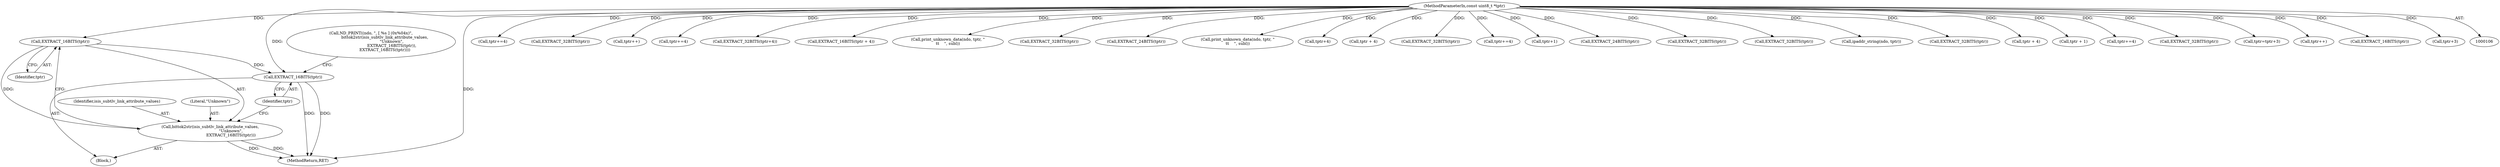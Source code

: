 digraph "0_tcpdump_5d0d76e88ee2d3236d7e032589d6f1d4ec5f7b1e@pointer" {
"1000344" [label="(Call,EXTRACT_16BITS(tptr))"];
"1000108" [label="(MethodParameterIn,const uint8_t *tptr)"];
"1000341" [label="(Call,bittok2str(isis_subtlv_link_attribute_values,\n                                 \"Unknown\",\n                                 EXTRACT_16BITS(tptr)))"];
"1000346" [label="(Call,EXTRACT_16BITS(tptr))"];
"1000439" [label="(Call,tptr+=4)"];
"1000462" [label="(Call,EXTRACT_32BITS(tptr))"];
"1000342" [label="(Identifier,isis_subtlv_link_attribute_values)"];
"1000343" [label="(Literal,\"Unknown\")"];
"1000396" [label="(Call,tptr++)"];
"1000480" [label="(Call,tptr+=4)"];
"1000340" [label="(Block,)"];
"1000163" [label="(Call,EXTRACT_32BITS(tptr+4))"];
"1000601" [label="(MethodReturn,RET)"];
"1000344" [label="(Call,EXTRACT_16BITS(tptr))"];
"1000524" [label="(Call,EXTRACT_16BITS(tptr + 4))"];
"1000577" [label="(Call,print_unknown_data(ndo, tptr, \"\n\t\t    \", subl))"];
"1000347" [label="(Identifier,tptr)"];
"1000294" [label="(Call,EXTRACT_32BITS(tptr))"];
"1000326" [label="(Call,EXTRACT_24BITS(tptr))"];
"1000588" [label="(Call,print_unknown_data(ndo, tptr, \"\n\t\t    \", subl))"];
"1000164" [label="(Call,tptr+4)"];
"1000345" [label="(Identifier,tptr)"];
"1000525" [label="(Call,tptr + 4)"];
"1000152" [label="(Call,EXTRACT_32BITS(tptr))"];
"1000248" [label="(Call,tptr+=4)"];
"1000367" [label="(Call,tptr+1)"];
"1000382" [label="(Call,EXTRACT_24BITS(tptr))"];
"1000230" [label="(Call,EXTRACT_32BITS(tptr))"];
"1000538" [label="(Call,EXTRACT_32BITS(tptr))"];
"1000180" [label="(Call,ipaddr_string(ndo, tptr))"];
"1000501" [label="(Call,EXTRACT_32BITS(tptr))"];
"1000335" [label="(Call,ND_PRINT((ndo, \", [ %s ] (0x%04x)\",\n                      bittok2str(isis_subtlv_link_attribute_values,\n                                 \"Unknown\",\n                                 EXTRACT_16BITS(tptr)),\n                      EXTRACT_16BITS(tptr))))"];
"1000341" [label="(Call,bittok2str(isis_subtlv_link_attribute_values,\n                                 \"Unknown\",\n                                 EXTRACT_16BITS(tptr)))"];
"1000108" [label="(MethodParameterIn,const uint8_t *tptr)"];
"1000565" [label="(Call,tptr + 4)"];
"1000436" [label="(Call,tptr + 1)"];
"1000312" [label="(Call,tptr+=4)"];
"1000195" [label="(Call,EXTRACT_32BITS(tptr))"];
"1000384" [label="(Call,tptr=tptr+3)"];
"1000274" [label="(Call,tptr++)"];
"1000346" [label="(Call,EXTRACT_16BITS(tptr))"];
"1000403" [label="(Call,EXTRACT_16BITS(tptr))"];
"1000386" [label="(Call,tptr+3)"];
"1000344" -> "1000341"  [label="AST: "];
"1000344" -> "1000345"  [label="CFG: "];
"1000345" -> "1000344"  [label="AST: "];
"1000341" -> "1000344"  [label="CFG: "];
"1000344" -> "1000341"  [label="DDG: "];
"1000108" -> "1000344"  [label="DDG: "];
"1000344" -> "1000346"  [label="DDG: "];
"1000108" -> "1000106"  [label="AST: "];
"1000108" -> "1000601"  [label="DDG: "];
"1000108" -> "1000152"  [label="DDG: "];
"1000108" -> "1000163"  [label="DDG: "];
"1000108" -> "1000164"  [label="DDG: "];
"1000108" -> "1000180"  [label="DDG: "];
"1000108" -> "1000195"  [label="DDG: "];
"1000108" -> "1000230"  [label="DDG: "];
"1000108" -> "1000248"  [label="DDG: "];
"1000108" -> "1000274"  [label="DDG: "];
"1000108" -> "1000294"  [label="DDG: "];
"1000108" -> "1000312"  [label="DDG: "];
"1000108" -> "1000326"  [label="DDG: "];
"1000108" -> "1000346"  [label="DDG: "];
"1000108" -> "1000367"  [label="DDG: "];
"1000108" -> "1000382"  [label="DDG: "];
"1000108" -> "1000384"  [label="DDG: "];
"1000108" -> "1000386"  [label="DDG: "];
"1000108" -> "1000396"  [label="DDG: "];
"1000108" -> "1000403"  [label="DDG: "];
"1000108" -> "1000436"  [label="DDG: "];
"1000108" -> "1000439"  [label="DDG: "];
"1000108" -> "1000462"  [label="DDG: "];
"1000108" -> "1000480"  [label="DDG: "];
"1000108" -> "1000501"  [label="DDG: "];
"1000108" -> "1000524"  [label="DDG: "];
"1000108" -> "1000525"  [label="DDG: "];
"1000108" -> "1000538"  [label="DDG: "];
"1000108" -> "1000565"  [label="DDG: "];
"1000108" -> "1000577"  [label="DDG: "];
"1000108" -> "1000588"  [label="DDG: "];
"1000341" -> "1000340"  [label="AST: "];
"1000342" -> "1000341"  [label="AST: "];
"1000343" -> "1000341"  [label="AST: "];
"1000347" -> "1000341"  [label="CFG: "];
"1000341" -> "1000601"  [label="DDG: "];
"1000341" -> "1000601"  [label="DDG: "];
"1000346" -> "1000340"  [label="AST: "];
"1000346" -> "1000347"  [label="CFG: "];
"1000347" -> "1000346"  [label="AST: "];
"1000335" -> "1000346"  [label="CFG: "];
"1000346" -> "1000601"  [label="DDG: "];
"1000346" -> "1000601"  [label="DDG: "];
}

